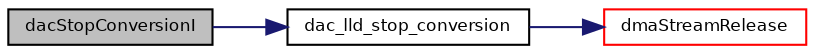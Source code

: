 digraph "dacStopConversionI"
{
  bgcolor="transparent";
  edge [fontname="Helvetica",fontsize="8",labelfontname="Helvetica",labelfontsize="8"];
  node [fontname="Helvetica",fontsize="8",shape=record];
  rankdir="LR";
  Node37 [label="dacStopConversionI",height=0.2,width=0.4,color="black", fillcolor="grey75", style="filled", fontcolor="black"];
  Node37 -> Node38 [color="midnightblue",fontsize="8",style="solid",fontname="Helvetica"];
  Node38 [label="dac_lld_stop_conversion",height=0.2,width=0.4,color="black",URL="$group___d_a_c.html#gadf3109fdce52cf6ea5d6cd5fb19eb5ed",tooltip="Stops an ongoing conversion. "];
  Node38 -> Node39 [color="midnightblue",fontsize="8",style="solid",fontname="Helvetica"];
  Node39 [label="dmaStreamRelease",height=0.2,width=0.4,color="red",URL="$group___s_t_m32___d_m_a.html#ga6427d36d4aba6469fd46e53bf972211e",tooltip="Releases a DMA stream. "];
}
